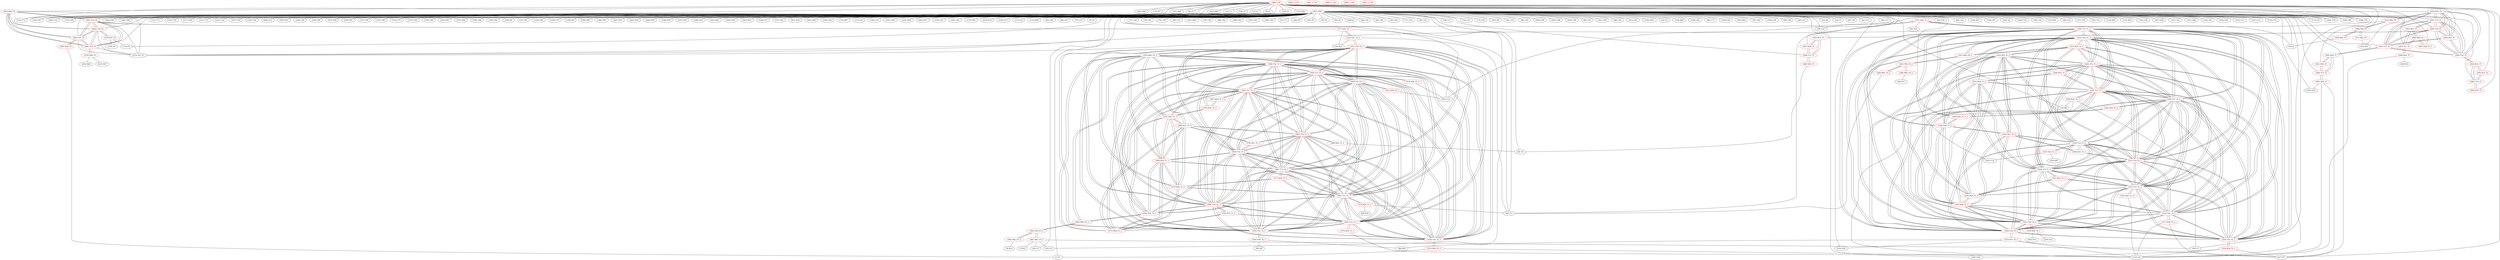 graph {
	276 [label="(276) R35_T2" color=red]
	291 [label="(291) T15_T1"]
	292 [label="(292) T16_T1"]
	290 [label="(290) T14_T1"]
	293 [label="(293) T17_T1"]
	306 [label="(306) R35_T1"]
	310 [label="(310) R80_P3"]
	275 [label="(275) T22_T1"]
	277 [label="(277) R36_T2" color=red]
	68 [label="(68) U7"]
	34 [label="(34) R14"]
	352 [label="(352) R37_T2_3"]
	282 [label="(282) T18_T2"]
	278 [label="(278) R37_T2" color=red]
	135 [label="(135) P4"]
	136 [label="(136) D3"]
	283 [label="(283) T19_T2"]
	279 [label="(279) R38_T2" color=red]
	225 [label="(225) D47"]
	262 [label="(262) R69"]
	284 [label="(284) T20_T2"]
	280 [label="(280) R39_T2" color=red]
	1 [label="(1) P1"]
	285 [label="(285) T21_T2"]
	281 [label="(281) R40_T2" color=red]
	283 [label="(283) T19_T2"]
	284 [label="(284) T20_T2"]
	285 [label="(285) T21_T2"]
	275 [label="(275) T22_T1"]
	282 [label="(282) T18_T2"]
	282 [label="(282) T18_T2" color=red]
	283 [label="(283) T19_T2"]
	284 [label="(284) T20_T2"]
	285 [label="(285) T21_T2"]
	275 [label="(275) T22_T1"]
	281 [label="(281) R40_T2"]
	277 [label="(277) R36_T2"]
	283 [label="(283) T19_T2" color=red]
	284 [label="(284) T20_T2"]
	285 [label="(285) T21_T2"]
	275 [label="(275) T22_T1"]
	282 [label="(282) T18_T2"]
	281 [label="(281) R40_T2"]
	278 [label="(278) R37_T2"]
	284 [label="(284) T20_T2" color=red]
	283 [label="(283) T19_T2"]
	285 [label="(285) T21_T2"]
	275 [label="(275) T22_T1"]
	282 [label="(282) T18_T2"]
	281 [label="(281) R40_T2"]
	279 [label="(279) R38_T2"]
	285 [label="(285) T21_T2" color=red]
	283 [label="(283) T19_T2"]
	284 [label="(284) T20_T2"]
	275 [label="(275) T22_T1"]
	282 [label="(282) T18_T2"]
	281 [label="(281) R40_T2"]
	280 [label="(280) R39_T2"]
	286 [label="(286) T10_T1" color=red]
	294 [label="(294) R23_T1"]
	295 [label="(295) R27_T1"]
	302 [label="(302) R31_T1"]
	287 [label="(287) T11_T1" color=red]
	299 [label="(299) R24_T1"]
	303 [label="(303) R32_T1"]
	296 [label="(296) R28_T1"]
	288 [label="(288) T12_T1" color=red]
	304 [label="(304) R33_T1"]
	297 [label="(297) R29_T1"]
	298 [label="(298) R25_T1"]
	289 [label="(289) T13_T1" color=red]
	301 [label="(301) R30_T1"]
	305 [label="(305) R34_T1"]
	300 [label="(300) R26_T1"]
	290 [label="(290) T14_T1" color=red]
	291 [label="(291) T15_T1"]
	292 [label="(292) T16_T1"]
	293 [label="(293) T17_T1"]
	276 [label="(276) R35_T2"]
	306 [label="(306) R35_T1"]
	302 [label="(302) R31_T1"]
	291 [label="(291) T15_T1" color=red]
	292 [label="(292) T16_T1"]
	290 [label="(290) T14_T1"]
	293 [label="(293) T17_T1"]
	276 [label="(276) R35_T2"]
	306 [label="(306) R35_T1"]
	303 [label="(303) R32_T1"]
	292 [label="(292) T16_T1" color=red]
	291 [label="(291) T15_T1"]
	290 [label="(290) T14_T1"]
	293 [label="(293) T17_T1"]
	276 [label="(276) R35_T2"]
	306 [label="(306) R35_T1"]
	304 [label="(304) R33_T1"]
	293 [label="(293) T17_T1" color=red]
	291 [label="(291) T15_T1"]
	292 [label="(292) T16_T1"]
	290 [label="(290) T14_T1"]
	276 [label="(276) R35_T2"]
	306 [label="(306) R35_T1"]
	305 [label="(305) R34_T1"]
	294 [label="(294) R23_T1" color=red]
	286 [label="(286) T10_T1"]
	295 [label="(295) R27_T1" color=red]
	286 [label="(286) T10_T1"]
	302 [label="(302) R31_T1"]
	296 [label="(296) R28_T1" color=red]
	303 [label="(303) R32_T1"]
	287 [label="(287) T11_T1"]
	307 [label="(307) R28_T1_T"]
	297 [label="(297) R29_T1" color=red]
	304 [label="(304) R33_T1"]
	288 [label="(288) T12_T1"]
	298 [label="(298) R25_T1" color=red]
	28 [label="(28) U5"]
	288 [label="(288) T12_T1"]
	299 [label="(299) R24_T1" color=red]
	36 [label="(36) R16"]
	112 [label="(112) U8"]
	287 [label="(287) T11_T1"]
	300 [label="(300) R26_T1" color=red]
	217 [label="(217) P7"]
	254 [label="(254) D32"]
	112 [label="(112) U8"]
	289 [label="(289) T13_T1"]
	301 [label="(301) R30_T1" color=red]
	305 [label="(305) R34_T1"]
	289 [label="(289) T13_T1"]
	302 [label="(302) R31_T1" color=red]
	295 [label="(295) R27_T1"]
	286 [label="(286) T10_T1"]
	290 [label="(290) T14_T1"]
	303 [label="(303) R32_T1" color=red]
	291 [label="(291) T15_T1"]
	287 [label="(287) T11_T1"]
	296 [label="(296) R28_T1"]
	304 [label="(304) R33_T1" color=red]
	292 [label="(292) T16_T1"]
	288 [label="(288) T12_T1"]
	297 [label="(297) R29_T1"]
	305 [label="(305) R34_T1" color=red]
	293 [label="(293) T17_T1"]
	301 [label="(301) R30_T1"]
	289 [label="(289) T13_T1"]
	306 [label="(306) R35_T1" color=red]
	291 [label="(291) T15_T1"]
	292 [label="(292) T16_T1"]
	290 [label="(290) T14_T1"]
	293 [label="(293) T17_T1"]
	276 [label="(276) R35_T2"]
	307 [label="(307) R28_T1_T" color=red]
	296 [label="(296) R28_T1"]
	308 [label="(308) T80_P3" color=red]
	309 [label="(309) R81_P3"]
	311 [label="(311) R82_P3"]
	310 [label="(310) R80_P3"]
	309 [label="(309) R81_P3" color=red]
	33 [label="(33) J1"]
	308 [label="(308) T80_P3"]
	310 [label="(310) R80_P3" color=red]
	275 [label="(275) T22_T1"]
	276 [label="(276) R35_T2"]
	308 [label="(308) T80_P3"]
	311 [label="(311) R82_P3" color=red]
	45 [label="(45) R35"]
	308 [label="(308) T80_P3"]
	312 [label="(312) T22_T1_2" color=red]
	326 [label="(326) T13_T1_2"]
	319 [label="(319) T18_T2_2"]
	320 [label="(320) T19_T2_2"]
	325 [label="(325) T12_T1_2"]
	328 [label="(328) T15_T1_2"]
	327 [label="(327) T14_T1_2"]
	321 [label="(321) T20_T2_2"]
	322 [label="(322) T21_T2_2"]
	324 [label="(324) T11_T1_2"]
	323 [label="(323) T10_T1_2"]
	329 [label="(329) T16_T1_2"]
	330 [label="(330) T17_T1_2"]
	318 [label="(318) R40_T2_2"]
	347 [label="(347) R80_P3_2"]
	313 [label="(313) R35_T2_2"]
	313 [label="(313) R35_T2_2" color=red]
	328 [label="(328) T15_T1_2"]
	329 [label="(329) T16_T1_2"]
	327 [label="(327) T14_T1_2"]
	330 [label="(330) T17_T1_2"]
	343 [label="(343) R35_T1_2"]
	347 [label="(347) R80_P3_2"]
	312 [label="(312) T22_T1_2"]
	314 [label="(314) R36_T2_2" color=red]
	112 [label="(112) U8"]
	217 [label="(217) P7"]
	240 [label="(240) D38"]
	319 [label="(319) T18_T2_2"]
	315 [label="(315) R37_T2_2" color=red]
	259 [label="(259) D58"]
	217 [label="(217) P7"]
	112 [label="(112) U8"]
	98 [label="(98) R54"]
	320 [label="(320) T19_T2_2"]
	316 [label="(316) R38_T2_2" color=red]
	218 [label="(218) D15"]
	265 [label="(265) R73"]
	321 [label="(321) T20_T2_2"]
	317 [label="(317) R39_T2_2" color=red]
	217 [label="(217) P7"]
	112 [label="(112) U8"]
	322 [label="(322) T21_T2_2"]
	318 [label="(318) R40_T2_2" color=red]
	320 [label="(320) T19_T2_2"]
	321 [label="(321) T20_T2_2"]
	322 [label="(322) T21_T2_2"]
	312 [label="(312) T22_T1_2"]
	319 [label="(319) T18_T2_2"]
	334 [label="(334) R29_T1_2"]
	333 [label="(333) R28_T1_2"]
	338 [label="(338) R30_T1_2"]
	332 [label="(332) R27_T1_2"]
	343 [label="(343) R35_T1_2"]
	319 [label="(319) T18_T2_2" color=red]
	326 [label="(326) T13_T1_2"]
	320 [label="(320) T19_T2_2"]
	325 [label="(325) T12_T1_2"]
	328 [label="(328) T15_T1_2"]
	327 [label="(327) T14_T1_2"]
	321 [label="(321) T20_T2_2"]
	322 [label="(322) T21_T2_2"]
	324 [label="(324) T11_T1_2"]
	323 [label="(323) T10_T1_2"]
	312 [label="(312) T22_T1_2"]
	329 [label="(329) T16_T1_2"]
	330 [label="(330) T17_T1_2"]
	318 [label="(318) R40_T2_2"]
	314 [label="(314) R36_T2_2"]
	320 [label="(320) T19_T2_2" color=red]
	326 [label="(326) T13_T1_2"]
	319 [label="(319) T18_T2_2"]
	325 [label="(325) T12_T1_2"]
	328 [label="(328) T15_T1_2"]
	327 [label="(327) T14_T1_2"]
	321 [label="(321) T20_T2_2"]
	322 [label="(322) T21_T2_2"]
	324 [label="(324) T11_T1_2"]
	323 [label="(323) T10_T1_2"]
	312 [label="(312) T22_T1_2"]
	329 [label="(329) T16_T1_2"]
	330 [label="(330) T17_T1_2"]
	318 [label="(318) R40_T2_2"]
	315 [label="(315) R37_T2_2"]
	321 [label="(321) T20_T2_2" color=red]
	326 [label="(326) T13_T1_2"]
	319 [label="(319) T18_T2_2"]
	320 [label="(320) T19_T2_2"]
	325 [label="(325) T12_T1_2"]
	328 [label="(328) T15_T1_2"]
	327 [label="(327) T14_T1_2"]
	322 [label="(322) T21_T2_2"]
	324 [label="(324) T11_T1_2"]
	323 [label="(323) T10_T1_2"]
	312 [label="(312) T22_T1_2"]
	329 [label="(329) T16_T1_2"]
	330 [label="(330) T17_T1_2"]
	318 [label="(318) R40_T2_2"]
	316 [label="(316) R38_T2_2"]
	322 [label="(322) T21_T2_2" color=red]
	326 [label="(326) T13_T1_2"]
	319 [label="(319) T18_T2_2"]
	320 [label="(320) T19_T2_2"]
	325 [label="(325) T12_T1_2"]
	328 [label="(328) T15_T1_2"]
	327 [label="(327) T14_T1_2"]
	321 [label="(321) T20_T2_2"]
	324 [label="(324) T11_T1_2"]
	323 [label="(323) T10_T1_2"]
	312 [label="(312) T22_T1_2"]
	329 [label="(329) T16_T1_2"]
	330 [label="(330) T17_T1_2"]
	318 [label="(318) R40_T2_2"]
	317 [label="(317) R39_T2_2"]
	323 [label="(323) T10_T1_2" color=red]
	326 [label="(326) T13_T1_2"]
	319 [label="(319) T18_T2_2"]
	320 [label="(320) T19_T2_2"]
	325 [label="(325) T12_T1_2"]
	328 [label="(328) T15_T1_2"]
	327 [label="(327) T14_T1_2"]
	321 [label="(321) T20_T2_2"]
	322 [label="(322) T21_T2_2"]
	324 [label="(324) T11_T1_2"]
	312 [label="(312) T22_T1_2"]
	329 [label="(329) T16_T1_2"]
	330 [label="(330) T17_T1_2"]
	331 [label="(331) R23_T1_2"]
	332 [label="(332) R27_T1_2"]
	339 [label="(339) R31_T1_2"]
	324 [label="(324) T11_T1_2" color=red]
	326 [label="(326) T13_T1_2"]
	319 [label="(319) T18_T2_2"]
	320 [label="(320) T19_T2_2"]
	325 [label="(325) T12_T1_2"]
	328 [label="(328) T15_T1_2"]
	327 [label="(327) T14_T1_2"]
	321 [label="(321) T20_T2_2"]
	322 [label="(322) T21_T2_2"]
	323 [label="(323) T10_T1_2"]
	312 [label="(312) T22_T1_2"]
	329 [label="(329) T16_T1_2"]
	330 [label="(330) T17_T1_2"]
	336 [label="(336) R24_T1_2"]
	340 [label="(340) R32_T1_2"]
	333 [label="(333) R28_T1_2"]
	325 [label="(325) T12_T1_2" color=red]
	326 [label="(326) T13_T1_2"]
	319 [label="(319) T18_T2_2"]
	320 [label="(320) T19_T2_2"]
	328 [label="(328) T15_T1_2"]
	327 [label="(327) T14_T1_2"]
	321 [label="(321) T20_T2_2"]
	322 [label="(322) T21_T2_2"]
	324 [label="(324) T11_T1_2"]
	323 [label="(323) T10_T1_2"]
	312 [label="(312) T22_T1_2"]
	329 [label="(329) T16_T1_2"]
	330 [label="(330) T17_T1_2"]
	341 [label="(341) R33_T1_2"]
	334 [label="(334) R29_T1_2"]
	335 [label="(335) R25_T1_2"]
	326 [label="(326) T13_T1_2" color=red]
	319 [label="(319) T18_T2_2"]
	320 [label="(320) T19_T2_2"]
	325 [label="(325) T12_T1_2"]
	328 [label="(328) T15_T1_2"]
	327 [label="(327) T14_T1_2"]
	321 [label="(321) T20_T2_2"]
	322 [label="(322) T21_T2_2"]
	324 [label="(324) T11_T1_2"]
	323 [label="(323) T10_T1_2"]
	312 [label="(312) T22_T1_2"]
	329 [label="(329) T16_T1_2"]
	330 [label="(330) T17_T1_2"]
	338 [label="(338) R30_T1_2"]
	344 [label="(344) R34_T1_T_2"]
	337 [label="(337) R26_T1_2"]
	327 [label="(327) T14_T1_2" color=red]
	326 [label="(326) T13_T1_2"]
	319 [label="(319) T18_T2_2"]
	320 [label="(320) T19_T2_2"]
	325 [label="(325) T12_T1_2"]
	328 [label="(328) T15_T1_2"]
	321 [label="(321) T20_T2_2"]
	322 [label="(322) T21_T2_2"]
	324 [label="(324) T11_T1_2"]
	323 [label="(323) T10_T1_2"]
	312 [label="(312) T22_T1_2"]
	329 [label="(329) T16_T1_2"]
	330 [label="(330) T17_T1_2"]
	313 [label="(313) R35_T2_2"]
	343 [label="(343) R35_T1_2"]
	339 [label="(339) R31_T1_2"]
	328 [label="(328) T15_T1_2" color=red]
	326 [label="(326) T13_T1_2"]
	319 [label="(319) T18_T2_2"]
	320 [label="(320) T19_T2_2"]
	325 [label="(325) T12_T1_2"]
	327 [label="(327) T14_T1_2"]
	321 [label="(321) T20_T2_2"]
	322 [label="(322) T21_T2_2"]
	324 [label="(324) T11_T1_2"]
	323 [label="(323) T10_T1_2"]
	312 [label="(312) T22_T1_2"]
	329 [label="(329) T16_T1_2"]
	330 [label="(330) T17_T1_2"]
	313 [label="(313) R35_T2_2"]
	343 [label="(343) R35_T1_2"]
	340 [label="(340) R32_T1_2"]
	329 [label="(329) T16_T1_2" color=red]
	326 [label="(326) T13_T1_2"]
	319 [label="(319) T18_T2_2"]
	320 [label="(320) T19_T2_2"]
	325 [label="(325) T12_T1_2"]
	328 [label="(328) T15_T1_2"]
	327 [label="(327) T14_T1_2"]
	321 [label="(321) T20_T2_2"]
	322 [label="(322) T21_T2_2"]
	324 [label="(324) T11_T1_2"]
	323 [label="(323) T10_T1_2"]
	312 [label="(312) T22_T1_2"]
	330 [label="(330) T17_T1_2"]
	313 [label="(313) R35_T2_2"]
	343 [label="(343) R35_T1_2"]
	341 [label="(341) R33_T1_2"]
	330 [label="(330) T17_T1_2" color=red]
	326 [label="(326) T13_T1_2"]
	319 [label="(319) T18_T2_2"]
	320 [label="(320) T19_T2_2"]
	325 [label="(325) T12_T1_2"]
	328 [label="(328) T15_T1_2"]
	327 [label="(327) T14_T1_2"]
	321 [label="(321) T20_T2_2"]
	322 [label="(322) T21_T2_2"]
	324 [label="(324) T11_T1_2"]
	323 [label="(323) T10_T1_2"]
	312 [label="(312) T22_T1_2"]
	329 [label="(329) T16_T1_2"]
	313 [label="(313) R35_T2_2"]
	343 [label="(343) R35_T1_2"]
	342 [label="(342) R34_T1_2"]
	331 [label="(331) R23_T1_2" color=red]
	195 [label="(195) U14"]
	216 [label="(216) R67"]
	323 [label="(323) T10_T1_2"]
	332 [label="(332) R27_T1_2" color=red]
	318 [label="(318) R40_T2_2"]
	334 [label="(334) R29_T1_2"]
	333 [label="(333) R28_T1_2"]
	338 [label="(338) R30_T1_2"]
	343 [label="(343) R35_T1_2"]
	323 [label="(323) T10_T1_2"]
	339 [label="(339) R31_T1_2"]
	333 [label="(333) R28_T1_2" color=red]
	318 [label="(318) R40_T2_2"]
	334 [label="(334) R29_T1_2"]
	338 [label="(338) R30_T1_2"]
	332 [label="(332) R27_T1_2"]
	343 [label="(343) R35_T1_2"]
	340 [label="(340) R32_T1_2"]
	324 [label="(324) T11_T1_2"]
	334 [label="(334) R29_T1_2" color=red]
	318 [label="(318) R40_T2_2"]
	333 [label="(333) R28_T1_2"]
	338 [label="(338) R30_T1_2"]
	332 [label="(332) R27_T1_2"]
	343 [label="(343) R35_T1_2"]
	341 [label="(341) R33_T1_2"]
	325 [label="(325) T12_T1_2"]
	335 [label="(335) R25_T1_2" color=red]
	112 [label="(112) U8"]
	325 [label="(325) T12_T1_2"]
	336 [label="(336) R24_T1_2" color=red]
	20 [label="(20) U3"]
	112 [label="(112) U8"]
	18 [label="(18) R8"]
	324 [label="(324) T11_T1_2"]
	337 [label="(337) R26_T1_2" color=red]
	68 [label="(68) U7"]
	59 [label="(59) C22"]
	33 [label="(33) J1"]
	62 [label="(62) R32"]
	326 [label="(326) T13_T1_2"]
	338 [label="(338) R30_T1_2" color=red]
	318 [label="(318) R40_T2_2"]
	334 [label="(334) R29_T1_2"]
	333 [label="(333) R28_T1_2"]
	332 [label="(332) R27_T1_2"]
	343 [label="(343) R35_T1_2"]
	344 [label="(344) R34_T1_T_2"]
	326 [label="(326) T13_T1_2"]
	339 [label="(339) R31_T1_2" color=red]
	332 [label="(332) R27_T1_2"]
	323 [label="(323) T10_T1_2"]
	327 [label="(327) T14_T1_2"]
	340 [label="(340) R32_T1_2" color=red]
	328 [label="(328) T15_T1_2"]
	324 [label="(324) T11_T1_2"]
	333 [label="(333) R28_T1_2"]
	341 [label="(341) R33_T1_2" color=red]
	329 [label="(329) T16_T1_2"]
	325 [label="(325) T12_T1_2"]
	334 [label="(334) R29_T1_2"]
	342 [label="(342) R34_T1_2" color=red]
	330 [label="(330) T17_T1_2"]
	344 [label="(344) R34_T1_T_2"]
	343 [label="(343) R35_T1_2" color=red]
	328 [label="(328) T15_T1_2"]
	329 [label="(329) T16_T1_2"]
	327 [label="(327) T14_T1_2"]
	330 [label="(330) T17_T1_2"]
	313 [label="(313) R35_T2_2"]
	318 [label="(318) R40_T2_2"]
	334 [label="(334) R29_T1_2"]
	333 [label="(333) R28_T1_2"]
	338 [label="(338) R30_T1_2"]
	332 [label="(332) R27_T1_2"]
	344 [label="(344) R34_T1_T_2" color=red]
	338 [label="(338) R30_T1_2"]
	326 [label="(326) T13_T1_2"]
	342 [label="(342) R34_T1_2"]
	345 [label="(345) T80_P3_2" color=red]
	346 [label="(346) R81_P3_2"]
	348 [label="(348) R82_P3_2"]
	347 [label="(347) R80_P3_2"]
	346 [label="(346) R81_P3_2" color=red]
	68 [label="(68) U7"]
	345 [label="(345) T80_P3_2"]
	347 [label="(347) R80_P3_2" color=red]
	312 [label="(312) T22_T1_2"]
	313 [label="(313) R35_T2_2"]
	345 [label="(345) T80_P3_2"]
	348 [label="(348) R82_P3_2" color=red]
	46 [label="(46) R17"]
	345 [label="(345) T80_P3_2"]
	349 [label="(349) T22_T1_3" color=red]
	363 [label="(363) T13_T1_3"]
	356 [label="(356) T18_T2_3"]
	357 [label="(357) T19_T2_3"]
	362 [label="(362) T12_T1_3"]
	365 [label="(365) T15_T1_3"]
	364 [label="(364) T14_T1_3"]
	358 [label="(358) T20_T2_3"]
	359 [label="(359) T21_T2_3"]
	361 [label="(361) T11_T1_3"]
	360 [label="(360) T10_T1_3"]
	366 [label="(366) T16_T1_3"]
	367 [label="(367) T17_T1_3"]
	355 [label="(355) R40_T2_3"]
	384 [label="(384) R80_P3_3"]
	350 [label="(350) R35_T2_3"]
	350 [label="(350) R35_T2_3" color=red]
	365 [label="(365) T15_T1_3"]
	366 [label="(366) T16_T1_3"]
	364 [label="(364) T14_T1_3"]
	367 [label="(367) T17_T1_3"]
	380 [label="(380) R35_T1_3"]
	384 [label="(384) R80_P3_3"]
	349 [label="(349) T22_T1_3"]
	351 [label="(351) R36_T2_3" color=red]
	190 [label="(190) U13"]
	356 [label="(356) T18_T2_3"]
	352 [label="(352) R37_T2_3" color=red]
	68 [label="(68) U7"]
	34 [label="(34) R14"]
	277 [label="(277) R36_T2"]
	357 [label="(357) T19_T2_3"]
	353 [label="(353) R38_T2_3" color=red]
	1 [label="(1) P1"]
	112 [label="(112) U8"]
	358 [label="(358) T20_T2_3"]
	354 [label="(354) R39_T2_3" color=red]
	98 [label="(98) R54"]
	99 [label="(99) D8"]
	359 [label="(359) T21_T2_3"]
	355 [label="(355) R40_T2_3" color=red]
	357 [label="(357) T19_T2_3"]
	358 [label="(358) T20_T2_3"]
	359 [label="(359) T21_T2_3"]
	349 [label="(349) T22_T1_3"]
	356 [label="(356) T18_T2_3"]
	371 [label="(371) R29_T1_3"]
	370 [label="(370) R28_T1_3"]
	375 [label="(375) R30_T1_3"]
	369 [label="(369) R27_T1_3"]
	380 [label="(380) R35_T1_3"]
	356 [label="(356) T18_T2_3" color=red]
	363 [label="(363) T13_T1_3"]
	357 [label="(357) T19_T2_3"]
	362 [label="(362) T12_T1_3"]
	365 [label="(365) T15_T1_3"]
	364 [label="(364) T14_T1_3"]
	358 [label="(358) T20_T2_3"]
	359 [label="(359) T21_T2_3"]
	361 [label="(361) T11_T1_3"]
	360 [label="(360) T10_T1_3"]
	349 [label="(349) T22_T1_3"]
	366 [label="(366) T16_T1_3"]
	367 [label="(367) T17_T1_3"]
	355 [label="(355) R40_T2_3"]
	351 [label="(351) R36_T2_3"]
	357 [label="(357) T19_T2_3" color=red]
	363 [label="(363) T13_T1_3"]
	356 [label="(356) T18_T2_3"]
	362 [label="(362) T12_T1_3"]
	365 [label="(365) T15_T1_3"]
	364 [label="(364) T14_T1_3"]
	358 [label="(358) T20_T2_3"]
	359 [label="(359) T21_T2_3"]
	361 [label="(361) T11_T1_3"]
	360 [label="(360) T10_T1_3"]
	349 [label="(349) T22_T1_3"]
	366 [label="(366) T16_T1_3"]
	367 [label="(367) T17_T1_3"]
	355 [label="(355) R40_T2_3"]
	352 [label="(352) R37_T2_3"]
	358 [label="(358) T20_T2_3" color=red]
	363 [label="(363) T13_T1_3"]
	356 [label="(356) T18_T2_3"]
	357 [label="(357) T19_T2_3"]
	362 [label="(362) T12_T1_3"]
	365 [label="(365) T15_T1_3"]
	364 [label="(364) T14_T1_3"]
	359 [label="(359) T21_T2_3"]
	361 [label="(361) T11_T1_3"]
	360 [label="(360) T10_T1_3"]
	349 [label="(349) T22_T1_3"]
	366 [label="(366) T16_T1_3"]
	367 [label="(367) T17_T1_3"]
	355 [label="(355) R40_T2_3"]
	353 [label="(353) R38_T2_3"]
	359 [label="(359) T21_T2_3" color=red]
	363 [label="(363) T13_T1_3"]
	356 [label="(356) T18_T2_3"]
	357 [label="(357) T19_T2_3"]
	362 [label="(362) T12_T1_3"]
	365 [label="(365) T15_T1_3"]
	364 [label="(364) T14_T1_3"]
	358 [label="(358) T20_T2_3"]
	361 [label="(361) T11_T1_3"]
	360 [label="(360) T10_T1_3"]
	349 [label="(349) T22_T1_3"]
	366 [label="(366) T16_T1_3"]
	367 [label="(367) T17_T1_3"]
	355 [label="(355) R40_T2_3"]
	354 [label="(354) R39_T2_3"]
	360 [label="(360) T10_T1_3" color=red]
	363 [label="(363) T13_T1_3"]
	356 [label="(356) T18_T2_3"]
	357 [label="(357) T19_T2_3"]
	362 [label="(362) T12_T1_3"]
	365 [label="(365) T15_T1_3"]
	364 [label="(364) T14_T1_3"]
	358 [label="(358) T20_T2_3"]
	359 [label="(359) T21_T2_3"]
	361 [label="(361) T11_T1_3"]
	349 [label="(349) T22_T1_3"]
	366 [label="(366) T16_T1_3"]
	367 [label="(367) T17_T1_3"]
	368 [label="(368) R23_T1_3"]
	369 [label="(369) R27_T1_3"]
	376 [label="(376) R31_T1_3"]
	361 [label="(361) T11_T1_3" color=red]
	363 [label="(363) T13_T1_3"]
	356 [label="(356) T18_T2_3"]
	357 [label="(357) T19_T2_3"]
	362 [label="(362) T12_T1_3"]
	365 [label="(365) T15_T1_3"]
	364 [label="(364) T14_T1_3"]
	358 [label="(358) T20_T2_3"]
	359 [label="(359) T21_T2_3"]
	360 [label="(360) T10_T1_3"]
	349 [label="(349) T22_T1_3"]
	366 [label="(366) T16_T1_3"]
	367 [label="(367) T17_T1_3"]
	373 [label="(373) R24_T1_3"]
	377 [label="(377) R32_T1_3"]
	370 [label="(370) R28_T1_3"]
	362 [label="(362) T12_T1_3" color=red]
	363 [label="(363) T13_T1_3"]
	356 [label="(356) T18_T2_3"]
	357 [label="(357) T19_T2_3"]
	365 [label="(365) T15_T1_3"]
	364 [label="(364) T14_T1_3"]
	358 [label="(358) T20_T2_3"]
	359 [label="(359) T21_T2_3"]
	361 [label="(361) T11_T1_3"]
	360 [label="(360) T10_T1_3"]
	349 [label="(349) T22_T1_3"]
	366 [label="(366) T16_T1_3"]
	367 [label="(367) T17_T1_3"]
	378 [label="(378) R33_T1_3"]
	371 [label="(371) R29_T1_3"]
	372 [label="(372) R25_T1_3"]
	363 [label="(363) T13_T1_3" color=red]
	356 [label="(356) T18_T2_3"]
	357 [label="(357) T19_T2_3"]
	362 [label="(362) T12_T1_3"]
	365 [label="(365) T15_T1_3"]
	364 [label="(364) T14_T1_3"]
	358 [label="(358) T20_T2_3"]
	359 [label="(359) T21_T2_3"]
	361 [label="(361) T11_T1_3"]
	360 [label="(360) T10_T1_3"]
	349 [label="(349) T22_T1_3"]
	366 [label="(366) T16_T1_3"]
	367 [label="(367) T17_T1_3"]
	375 [label="(375) R30_T1_3"]
	379 [label="(379) R34_T1_3"]
	374 [label="(374) R26_T1_3"]
	364 [label="(364) T14_T1_3" color=red]
	363 [label="(363) T13_T1_3"]
	356 [label="(356) T18_T2_3"]
	357 [label="(357) T19_T2_3"]
	362 [label="(362) T12_T1_3"]
	365 [label="(365) T15_T1_3"]
	358 [label="(358) T20_T2_3"]
	359 [label="(359) T21_T2_3"]
	361 [label="(361) T11_T1_3"]
	360 [label="(360) T10_T1_3"]
	349 [label="(349) T22_T1_3"]
	366 [label="(366) T16_T1_3"]
	367 [label="(367) T17_T1_3"]
	350 [label="(350) R35_T2_3"]
	380 [label="(380) R35_T1_3"]
	376 [label="(376) R31_T1_3"]
	365 [label="(365) T15_T1_3" color=red]
	363 [label="(363) T13_T1_3"]
	356 [label="(356) T18_T2_3"]
	357 [label="(357) T19_T2_3"]
	362 [label="(362) T12_T1_3"]
	364 [label="(364) T14_T1_3"]
	358 [label="(358) T20_T2_3"]
	359 [label="(359) T21_T2_3"]
	361 [label="(361) T11_T1_3"]
	360 [label="(360) T10_T1_3"]
	349 [label="(349) T22_T1_3"]
	366 [label="(366) T16_T1_3"]
	367 [label="(367) T17_T1_3"]
	350 [label="(350) R35_T2_3"]
	380 [label="(380) R35_T1_3"]
	377 [label="(377) R32_T1_3"]
	366 [label="(366) T16_T1_3" color=red]
	363 [label="(363) T13_T1_3"]
	356 [label="(356) T18_T2_3"]
	357 [label="(357) T19_T2_3"]
	362 [label="(362) T12_T1_3"]
	365 [label="(365) T15_T1_3"]
	364 [label="(364) T14_T1_3"]
	358 [label="(358) T20_T2_3"]
	359 [label="(359) T21_T2_3"]
	361 [label="(361) T11_T1_3"]
	360 [label="(360) T10_T1_3"]
	349 [label="(349) T22_T1_3"]
	367 [label="(367) T17_T1_3"]
	350 [label="(350) R35_T2_3"]
	380 [label="(380) R35_T1_3"]
	378 [label="(378) R33_T1_3"]
	367 [label="(367) T17_T1_3" color=red]
	363 [label="(363) T13_T1_3"]
	356 [label="(356) T18_T2_3"]
	357 [label="(357) T19_T2_3"]
	362 [label="(362) T12_T1_3"]
	365 [label="(365) T15_T1_3"]
	364 [label="(364) T14_T1_3"]
	358 [label="(358) T20_T2_3"]
	359 [label="(359) T21_T2_3"]
	361 [label="(361) T11_T1_3"]
	360 [label="(360) T10_T1_3"]
	349 [label="(349) T22_T1_3"]
	366 [label="(366) T16_T1_3"]
	350 [label="(350) R35_T2_3"]
	380 [label="(380) R35_T1_3"]
	381 [label="(381) R34_T1_T_3"]
	368 [label="(368) R23_T1_3" color=red]
	28 [label="(28) U5"]
	360 [label="(360) T10_T1_3"]
	369 [label="(369) R27_T1_3" color=red]
	355 [label="(355) R40_T2_3"]
	371 [label="(371) R29_T1_3"]
	370 [label="(370) R28_T1_3"]
	375 [label="(375) R30_T1_3"]
	380 [label="(380) R35_T1_3"]
	360 [label="(360) T10_T1_3"]
	376 [label="(376) R31_T1_3"]
	370 [label="(370) R28_T1_3" color=red]
	355 [label="(355) R40_T2_3"]
	371 [label="(371) R29_T1_3"]
	375 [label="(375) R30_T1_3"]
	369 [label="(369) R27_T1_3"]
	380 [label="(380) R35_T1_3"]
	377 [label="(377) R32_T1_3"]
	361 [label="(361) T11_T1_3"]
	371 [label="(371) R29_T1_3" color=red]
	355 [label="(355) R40_T2_3"]
	370 [label="(370) R28_T1_3"]
	375 [label="(375) R30_T1_3"]
	369 [label="(369) R27_T1_3"]
	380 [label="(380) R35_T1_3"]
	378 [label="(378) R33_T1_3"]
	362 [label="(362) T12_T1_3"]
	372 [label="(372) R25_T1_3" color=red]
	112 [label="(112) U8"]
	362 [label="(362) T12_T1_3"]
	373 [label="(373) R24_T1_3" color=red]
	48 [label="(48) R19"]
	68 [label="(68) U7"]
	361 [label="(361) T11_T1_3"]
	374 [label="(374) R26_T1_3" color=red]
	190 [label="(190) U13"]
	363 [label="(363) T13_T1_3"]
	375 [label="(375) R30_T1_3" color=red]
	355 [label="(355) R40_T2_3"]
	371 [label="(371) R29_T1_3"]
	370 [label="(370) R28_T1_3"]
	369 [label="(369) R27_T1_3"]
	380 [label="(380) R35_T1_3"]
	379 [label="(379) R34_T1_3"]
	363 [label="(363) T13_T1_3"]
	376 [label="(376) R31_T1_3" color=red]
	369 [label="(369) R27_T1_3"]
	360 [label="(360) T10_T1_3"]
	364 [label="(364) T14_T1_3"]
	377 [label="(377) R32_T1_3" color=red]
	365 [label="(365) T15_T1_3"]
	361 [label="(361) T11_T1_3"]
	370 [label="(370) R28_T1_3"]
	378 [label="(378) R33_T1_3" color=red]
	366 [label="(366) T16_T1_3"]
	362 [label="(362) T12_T1_3"]
	371 [label="(371) R29_T1_3"]
	379 [label="(379) R34_T1_3" color=red]
	375 [label="(375) R30_T1_3"]
	363 [label="(363) T13_T1_3"]
	381 [label="(381) R34_T1_T_3"]
	380 [label="(380) R35_T1_3" color=red]
	365 [label="(365) T15_T1_3"]
	366 [label="(366) T16_T1_3"]
	364 [label="(364) T14_T1_3"]
	367 [label="(367) T17_T1_3"]
	350 [label="(350) R35_T2_3"]
	355 [label="(355) R40_T2_3"]
	371 [label="(371) R29_T1_3"]
	370 [label="(370) R28_T1_3"]
	375 [label="(375) R30_T1_3"]
	369 [label="(369) R27_T1_3"]
	381 [label="(381) R34_T1_T_3" color=red]
	367 [label="(367) T17_T1_3"]
	379 [label="(379) R34_T1_3"]
	382 [label="(382) T80_P3_3" color=red]
	383 [label="(383) R81_P3_3"]
	385 [label="(385) R82_P3_3"]
	384 [label="(384) R80_P3_3"]
	383 [label="(383) R81_P3_3" color=red]
	24 [label="(24) P3"]
	22 [label="(22) U4"]
	20 [label="(20) U3"]
	7 [label="(7) R12"]
	382 [label="(382) T80_P3_3"]
	384 [label="(384) R80_P3_3" color=red]
	349 [label="(349) T22_T1_3"]
	350 [label="(350) R35_T2_3"]
	382 [label="(382) T80_P3_3"]
	385 [label="(385) R82_P3_3" color=red]
	4 [label="(4) R10"]
	382 [label="(382) T80_P3_3"]
	386 [label="(386) +1.5V" color=red]
	387 [label="(387) +1.2V" color=red]
	388 [label="(388) +5V" color=red]
	162 [label="(162) R45"]
	175 [label="(175) D7"]
	113 [label="(113) U9"]
	161 [label="(161) R48"]
	8 [label="(8) C5"]
	20 [label="(20) U3"]
	165 [label="(165) C74"]
	189 [label="(189) C86"]
	203 [label="(203) R60"]
	21 [label="(21) U1"]
	16 [label="(16) C2"]
	217 [label="(217) P7"]
	17 [label="(17) C1"]
	9 [label="(9) C4"]
	164 [label="(164) C76"]
	124 [label="(124) C73"]
	192 [label="(192) C87"]
	193 [label="(193) F1"]
	190 [label="(190) U13"]
	163 [label="(163) U12"]
	122 [label="(122) R42"]
	123 [label="(123) C69"]
	194 [label="(194) C82"]
	185 [label="(185) C84"]
	294 [label="(294) R23_T1"]
	281 [label="(281) R40_T2"]
	297 [label="(297) R29_T1"]
	307 [label="(307) R28_T1_T"]
	301 [label="(301) R30_T1"]
	295 [label="(295) R27_T1"]
	306 [label="(306) R35_T1"]
	389 [label="(389) +3.3V" color=red]
	390 [label="(390) +1.0V" color=red]
	391 [label="(391) +1.8V" color=red]
	392 [label="(392) GND" color=red]
	82 [label="(82) C65"]
	80 [label="(80) C47"]
	73 [label="(73) C10"]
	2 [label="(2) C6"]
	77 [label="(77) C26"]
	78 [label="(78) C36"]
	79 [label="(79) C39"]
	85 [label="(85) C55"]
	207 [label="(207) R61"]
	68 [label="(68) U7"]
	76 [label="(76) C28"]
	84 [label="(84) C62"]
	188 [label="(188) C85"]
	187 [label="(187) C81"]
	186 [label="(186) C83"]
	185 [label="(185) C84"]
	194 [label="(194) C82"]
	190 [label="(190) U13"]
	31 [label="(31) C7"]
	29 [label="(29) C8"]
	191 [label="(191) P5"]
	25 [label="(25) P2"]
	24 [label="(24) P3"]
	22 [label="(22) U4"]
	30 [label="(30) C9"]
	209 [label="(209) J2"]
	195 [label="(195) U14"]
	64 [label="(64) C21"]
	65 [label="(65) C24"]
	83 [label="(83) C63"]
	71 [label="(71) C14"]
	81 [label="(81) C51"]
	189 [label="(189) C86"]
	74 [label="(74) C27"]
	75 [label="(75) C29"]
	202 [label="(202) P6"]
	112 [label="(112) U8"]
	91 [label="(91) C45"]
	90 [label="(90) C35"]
	206 [label="(206) C89"]
	205 [label="(205) C88"]
	204 [label="(204) C90"]
	88 [label="(88) C41"]
	211 [label="(211) C95"]
	86 [label="(86) C53"]
	212 [label="(212) C91"]
	102 [label="(102) SW1"]
	23 [label="(23) U2"]
	100 [label="(100) R49"]
	198 [label="(198) C92"]
	96 [label="(96) C77"]
	199 [label="(199) C93"]
	95 [label="(95) SW2"]
	87 [label="(87) C50"]
	196 [label="(196) C94"]
	28 [label="(28) U5"]
	89 [label="(89) C38"]
	40 [label="(40) C15"]
	39 [label="(39) C17"]
	45 [label="(45) R35"]
	33 [label="(33) J1"]
	19 [label="(19) R2"]
	18 [label="(18) R8"]
	10 [label="(10) C3"]
	67 [label="(67) U6"]
	41 [label="(41) C11"]
	43 [label="(43) C13"]
	55 [label="(55) C18"]
	60 [label="(60) C23"]
	106 [label="(106) R37"]
	104 [label="(104) C67"]
	105 [label="(105) D2"]
	109 [label="(109) U10"]
	38 [label="(38) C16"]
	37 [label="(37) R29"]
	59 [label="(59) C22"]
	58 [label="(58) C20"]
	57 [label="(57) C19"]
	56 [label="(56) C12"]
	119 [label="(119) R50"]
	115 [label="(115) R43"]
	143 [label="(143) C30"]
	113 [label="(113) U9"]
	257 [label="(257) D48"]
	147 [label="(147) C52"]
	231 [label="(231) D46"]
	144 [label="(144) C25"]
	256 [label="(256) D43"]
	123 [label="(123) C69"]
	135 [label="(135) P4"]
	133 [label="(133) U11"]
	141 [label="(141) C31"]
	132 [label="(132) C72"]
	131 [label="(131) C71"]
	130 [label="(130) C79"]
	117 [label="(117) C68"]
	121 [label="(121) C75"]
	142 [label="(142) C32"]
	164 [label="(164) C76"]
	165 [label="(165) C74"]
	167 [label="(167) C78"]
	145 [label="(145) C34"]
	260 [label="(260) D12"]
	258 [label="(258) D53"]
	259 [label="(259) D58"]
	146 [label="(146) C40"]
	124 [label="(124) C73"]
	169 [label="(169) C80"]
	253 [label="(253) D29"]
	234 [label="(234) D61"]
	151 [label="(151) C61"]
	155 [label="(155) C48"]
	152 [label="(152) C57"]
	153 [label="(153) C54"]
	154 [label="(154) C49"]
	232 [label="(232) D51"]
	233 [label="(233) D56"]
	149 [label="(149) C66"]
	150 [label="(150) C64"]
	217 [label="(217) P7"]
	129 [label="(129) D6"]
	127 [label="(127) D5"]
	126 [label="(126) C46"]
	139 [label="(139) C70"]
	140 [label="(140) D4"]
	250 [label="(250) D60"]
	249 [label="(249) D55"]
	1 [label="(1) P1"]
	243 [label="(243) D10"]
	242 [label="(242) D54"]
	248 [label="(248) D50"]
	238 [label="(238) D30"]
	237 [label="(237) D25"]
	246 [label="(246) D34"]
	247 [label="(247) D45"]
	244 [label="(244) D18"]
	192 [label="(192) C87"]
	245 [label="(245) D22"]
	156 [label="(156) C37"]
	157 [label="(157) C42"]
	261 [label="(261) D19"]
	241 [label="(241) D49"]
	240 [label="(240) D38"]
	239 [label="(239) D33"]
	174 [label="(174) R47"]
	173 [label="(173) Q1"]
	158 [label="(158) C33"]
	251 [label="(251) D16"]
	252 [label="(252) D24"]
	255 [label="(255) D37"]
	254 [label="(254) D32"]
	159 [label="(159) C43"]
	160 [label="(160) C44"]
	176 [label="(176) FB2"]
	163 [label="(163) U12"]
	235 [label="(235) D14"]
	236 [label="(236) D17"]
	171 [label="(171) Q2"]
	172 [label="(172) R58"]
	289 [label="(289) T13_T1"]
	282 [label="(282) T18_T2"]
	283 [label="(283) T19_T2"]
	288 [label="(288) T12_T1"]
	291 [label="(291) T15_T1"]
	290 [label="(290) T14_T1"]
	284 [label="(284) T20_T2"]
	285 [label="(285) T21_T2"]
	287 [label="(287) T11_T1"]
	286 [label="(286) T10_T1"]
	275 [label="(275) T22_T1"]
	292 [label="(292) T16_T1"]
	293 [label="(293) T17_T1"]
	276 -- 291
	276 -- 292
	276 -- 290
	276 -- 293
	276 -- 306
	276 -- 310
	276 -- 275
	277 -- 68
	277 -- 34
	277 -- 352
	277 -- 282
	278 -- 135
	278 -- 136
	278 -- 283
	279 -- 225
	279 -- 262
	279 -- 284
	280 -- 1
	280 -- 285
	281 -- 283
	281 -- 284
	281 -- 285
	281 -- 275
	281 -- 282
	282 -- 283
	282 -- 284
	282 -- 285
	282 -- 275
	282 -- 281
	282 -- 277
	283 -- 284
	283 -- 285
	283 -- 275
	283 -- 282
	283 -- 281
	283 -- 278
	284 -- 283
	284 -- 285
	284 -- 275
	284 -- 282
	284 -- 281
	284 -- 279
	285 -- 283
	285 -- 284
	285 -- 275
	285 -- 282
	285 -- 281
	285 -- 280
	286 -- 294
	286 -- 295
	286 -- 302
	287 -- 299
	287 -- 303
	287 -- 296
	288 -- 304
	288 -- 297
	288 -- 298
	289 -- 301
	289 -- 305
	289 -- 300
	290 -- 291
	290 -- 292
	290 -- 293
	290 -- 276
	290 -- 306
	290 -- 302
	291 -- 292
	291 -- 290
	291 -- 293
	291 -- 276
	291 -- 306
	291 -- 303
	292 -- 291
	292 -- 290
	292 -- 293
	292 -- 276
	292 -- 306
	292 -- 304
	293 -- 291
	293 -- 292
	293 -- 290
	293 -- 276
	293 -- 306
	293 -- 305
	294 -- 286
	295 -- 286
	295 -- 302
	296 -- 303
	296 -- 287
	296 -- 307
	297 -- 304
	297 -- 288
	298 -- 28
	298 -- 288
	299 -- 36
	299 -- 112
	299 -- 287
	300 -- 217
	300 -- 254
	300 -- 112
	300 -- 289
	301 -- 305
	301 -- 289
	302 -- 295
	302 -- 286
	302 -- 290
	303 -- 291
	303 -- 287
	303 -- 296
	304 -- 292
	304 -- 288
	304 -- 297
	305 -- 293
	305 -- 301
	305 -- 289
	306 -- 291
	306 -- 292
	306 -- 290
	306 -- 293
	306 -- 276
	307 -- 296
	308 -- 309
	308 -- 311
	308 -- 310
	309 -- 33
	309 -- 308
	310 -- 275
	310 -- 276
	310 -- 308
	311 -- 45
	311 -- 308
	312 -- 326
	312 -- 319
	312 -- 320
	312 -- 325
	312 -- 328
	312 -- 327
	312 -- 321
	312 -- 322
	312 -- 324
	312 -- 323
	312 -- 329
	312 -- 330
	312 -- 318
	312 -- 347
	312 -- 313
	313 -- 328
	313 -- 329
	313 -- 327
	313 -- 330
	313 -- 343
	313 -- 347
	313 -- 312
	314 -- 112
	314 -- 217
	314 -- 240
	314 -- 319
	315 -- 259
	315 -- 217
	315 -- 112
	315 -- 98
	315 -- 320
	316 -- 218
	316 -- 265
	316 -- 321
	317 -- 217
	317 -- 112
	317 -- 322
	318 -- 320
	318 -- 321
	318 -- 322
	318 -- 312
	318 -- 319
	318 -- 334
	318 -- 333
	318 -- 338
	318 -- 332
	318 -- 343
	319 -- 326
	319 -- 320
	319 -- 325
	319 -- 328
	319 -- 327
	319 -- 321
	319 -- 322
	319 -- 324
	319 -- 323
	319 -- 312
	319 -- 329
	319 -- 330
	319 -- 318
	319 -- 314
	320 -- 326
	320 -- 319
	320 -- 325
	320 -- 328
	320 -- 327
	320 -- 321
	320 -- 322
	320 -- 324
	320 -- 323
	320 -- 312
	320 -- 329
	320 -- 330
	320 -- 318
	320 -- 315
	321 -- 326
	321 -- 319
	321 -- 320
	321 -- 325
	321 -- 328
	321 -- 327
	321 -- 322
	321 -- 324
	321 -- 323
	321 -- 312
	321 -- 329
	321 -- 330
	321 -- 318
	321 -- 316
	322 -- 326
	322 -- 319
	322 -- 320
	322 -- 325
	322 -- 328
	322 -- 327
	322 -- 321
	322 -- 324
	322 -- 323
	322 -- 312
	322 -- 329
	322 -- 330
	322 -- 318
	322 -- 317
	323 -- 326
	323 -- 319
	323 -- 320
	323 -- 325
	323 -- 328
	323 -- 327
	323 -- 321
	323 -- 322
	323 -- 324
	323 -- 312
	323 -- 329
	323 -- 330
	323 -- 331
	323 -- 332
	323 -- 339
	324 -- 326
	324 -- 319
	324 -- 320
	324 -- 325
	324 -- 328
	324 -- 327
	324 -- 321
	324 -- 322
	324 -- 323
	324 -- 312
	324 -- 329
	324 -- 330
	324 -- 336
	324 -- 340
	324 -- 333
	325 -- 326
	325 -- 319
	325 -- 320
	325 -- 328
	325 -- 327
	325 -- 321
	325 -- 322
	325 -- 324
	325 -- 323
	325 -- 312
	325 -- 329
	325 -- 330
	325 -- 341
	325 -- 334
	325 -- 335
	326 -- 319
	326 -- 320
	326 -- 325
	326 -- 328
	326 -- 327
	326 -- 321
	326 -- 322
	326 -- 324
	326 -- 323
	326 -- 312
	326 -- 329
	326 -- 330
	326 -- 338
	326 -- 344
	326 -- 337
	327 -- 326
	327 -- 319
	327 -- 320
	327 -- 325
	327 -- 328
	327 -- 321
	327 -- 322
	327 -- 324
	327 -- 323
	327 -- 312
	327 -- 329
	327 -- 330
	327 -- 313
	327 -- 343
	327 -- 339
	328 -- 326
	328 -- 319
	328 -- 320
	328 -- 325
	328 -- 327
	328 -- 321
	328 -- 322
	328 -- 324
	328 -- 323
	328 -- 312
	328 -- 329
	328 -- 330
	328 -- 313
	328 -- 343
	328 -- 340
	329 -- 326
	329 -- 319
	329 -- 320
	329 -- 325
	329 -- 328
	329 -- 327
	329 -- 321
	329 -- 322
	329 -- 324
	329 -- 323
	329 -- 312
	329 -- 330
	329 -- 313
	329 -- 343
	329 -- 341
	330 -- 326
	330 -- 319
	330 -- 320
	330 -- 325
	330 -- 328
	330 -- 327
	330 -- 321
	330 -- 322
	330 -- 324
	330 -- 323
	330 -- 312
	330 -- 329
	330 -- 313
	330 -- 343
	330 -- 342
	331 -- 195
	331 -- 216
	331 -- 323
	332 -- 318
	332 -- 334
	332 -- 333
	332 -- 338
	332 -- 343
	332 -- 323
	332 -- 339
	333 -- 318
	333 -- 334
	333 -- 338
	333 -- 332
	333 -- 343
	333 -- 340
	333 -- 324
	334 -- 318
	334 -- 333
	334 -- 338
	334 -- 332
	334 -- 343
	334 -- 341
	334 -- 325
	335 -- 112
	335 -- 325
	336 -- 20
	336 -- 112
	336 -- 18
	336 -- 324
	337 -- 68
	337 -- 59
	337 -- 33
	337 -- 62
	337 -- 326
	338 -- 318
	338 -- 334
	338 -- 333
	338 -- 332
	338 -- 343
	338 -- 344
	338 -- 326
	339 -- 332
	339 -- 323
	339 -- 327
	340 -- 328
	340 -- 324
	340 -- 333
	341 -- 329
	341 -- 325
	341 -- 334
	342 -- 330
	342 -- 344
	343 -- 328
	343 -- 329
	343 -- 327
	343 -- 330
	343 -- 313
	343 -- 318
	343 -- 334
	343 -- 333
	343 -- 338
	343 -- 332
	344 -- 338
	344 -- 326
	344 -- 342
	345 -- 346
	345 -- 348
	345 -- 347
	346 -- 68
	346 -- 345
	347 -- 312
	347 -- 313
	347 -- 345
	348 -- 46
	348 -- 345
	349 -- 363
	349 -- 356
	349 -- 357
	349 -- 362
	349 -- 365
	349 -- 364
	349 -- 358
	349 -- 359
	349 -- 361
	349 -- 360
	349 -- 366
	349 -- 367
	349 -- 355
	349 -- 384
	349 -- 350
	350 -- 365
	350 -- 366
	350 -- 364
	350 -- 367
	350 -- 380
	350 -- 384
	350 -- 349
	351 -- 190
	351 -- 356
	352 -- 68
	352 -- 34
	352 -- 277
	352 -- 357
	353 -- 1
	353 -- 112
	353 -- 358
	354 -- 98
	354 -- 99
	354 -- 359
	355 -- 357
	355 -- 358
	355 -- 359
	355 -- 349
	355 -- 356
	355 -- 371
	355 -- 370
	355 -- 375
	355 -- 369
	355 -- 380
	356 -- 363
	356 -- 357
	356 -- 362
	356 -- 365
	356 -- 364
	356 -- 358
	356 -- 359
	356 -- 361
	356 -- 360
	356 -- 349
	356 -- 366
	356 -- 367
	356 -- 355
	356 -- 351
	357 -- 363
	357 -- 356
	357 -- 362
	357 -- 365
	357 -- 364
	357 -- 358
	357 -- 359
	357 -- 361
	357 -- 360
	357 -- 349
	357 -- 366
	357 -- 367
	357 -- 355
	357 -- 352
	358 -- 363
	358 -- 356
	358 -- 357
	358 -- 362
	358 -- 365
	358 -- 364
	358 -- 359
	358 -- 361
	358 -- 360
	358 -- 349
	358 -- 366
	358 -- 367
	358 -- 355
	358 -- 353
	359 -- 363
	359 -- 356
	359 -- 357
	359 -- 362
	359 -- 365
	359 -- 364
	359 -- 358
	359 -- 361
	359 -- 360
	359 -- 349
	359 -- 366
	359 -- 367
	359 -- 355
	359 -- 354
	360 -- 363
	360 -- 356
	360 -- 357
	360 -- 362
	360 -- 365
	360 -- 364
	360 -- 358
	360 -- 359
	360 -- 361
	360 -- 349
	360 -- 366
	360 -- 367
	360 -- 368
	360 -- 369
	360 -- 376
	361 -- 363
	361 -- 356
	361 -- 357
	361 -- 362
	361 -- 365
	361 -- 364
	361 -- 358
	361 -- 359
	361 -- 360
	361 -- 349
	361 -- 366
	361 -- 367
	361 -- 373
	361 -- 377
	361 -- 370
	362 -- 363
	362 -- 356
	362 -- 357
	362 -- 365
	362 -- 364
	362 -- 358
	362 -- 359
	362 -- 361
	362 -- 360
	362 -- 349
	362 -- 366
	362 -- 367
	362 -- 378
	362 -- 371
	362 -- 372
	363 -- 356
	363 -- 357
	363 -- 362
	363 -- 365
	363 -- 364
	363 -- 358
	363 -- 359
	363 -- 361
	363 -- 360
	363 -- 349
	363 -- 366
	363 -- 367
	363 -- 375
	363 -- 379
	363 -- 374
	364 -- 363
	364 -- 356
	364 -- 357
	364 -- 362
	364 -- 365
	364 -- 358
	364 -- 359
	364 -- 361
	364 -- 360
	364 -- 349
	364 -- 366
	364 -- 367
	364 -- 350
	364 -- 380
	364 -- 376
	365 -- 363
	365 -- 356
	365 -- 357
	365 -- 362
	365 -- 364
	365 -- 358
	365 -- 359
	365 -- 361
	365 -- 360
	365 -- 349
	365 -- 366
	365 -- 367
	365 -- 350
	365 -- 380
	365 -- 377
	366 -- 363
	366 -- 356
	366 -- 357
	366 -- 362
	366 -- 365
	366 -- 364
	366 -- 358
	366 -- 359
	366 -- 361
	366 -- 360
	366 -- 349
	366 -- 367
	366 -- 350
	366 -- 380
	366 -- 378
	367 -- 363
	367 -- 356
	367 -- 357
	367 -- 362
	367 -- 365
	367 -- 364
	367 -- 358
	367 -- 359
	367 -- 361
	367 -- 360
	367 -- 349
	367 -- 366
	367 -- 350
	367 -- 380
	367 -- 381
	368 -- 28
	368 -- 360
	369 -- 355
	369 -- 371
	369 -- 370
	369 -- 375
	369 -- 380
	369 -- 360
	369 -- 376
	370 -- 355
	370 -- 371
	370 -- 375
	370 -- 369
	370 -- 380
	370 -- 377
	370 -- 361
	371 -- 355
	371 -- 370
	371 -- 375
	371 -- 369
	371 -- 380
	371 -- 378
	371 -- 362
	372 -- 112
	372 -- 362
	373 -- 48
	373 -- 68
	373 -- 361
	374 -- 190
	374 -- 363
	375 -- 355
	375 -- 371
	375 -- 370
	375 -- 369
	375 -- 380
	375 -- 379
	375 -- 363
	376 -- 369
	376 -- 360
	376 -- 364
	377 -- 365
	377 -- 361
	377 -- 370
	378 -- 366
	378 -- 362
	378 -- 371
	379 -- 375
	379 -- 363
	379 -- 381
	380 -- 365
	380 -- 366
	380 -- 364
	380 -- 367
	380 -- 350
	380 -- 355
	380 -- 371
	380 -- 370
	380 -- 375
	380 -- 369
	381 -- 367
	381 -- 379
	382 -- 383
	382 -- 385
	382 -- 384
	383 -- 24
	383 -- 22
	383 -- 20
	383 -- 7
	383 -- 382
	384 -- 349
	384 -- 350
	384 -- 382
	385 -- 4
	385 -- 382
	388 -- 162
	388 -- 175
	388 -- 113
	388 -- 161
	388 -- 8
	388 -- 20
	388 -- 165
	388 -- 189
	388 -- 203
	388 -- 21
	388 -- 16
	388 -- 217
	388 -- 17
	388 -- 9
	388 -- 164
	388 -- 124
	388 -- 192
	388 -- 193
	388 -- 190
	388 -- 163
	388 -- 122
	388 -- 123
	388 -- 194
	388 -- 185
	388 -- 294
	388 -- 281
	388 -- 297
	388 -- 307
	388 -- 301
	388 -- 295
	388 -- 306
	392 -- 82
	392 -- 80
	392 -- 73
	392 -- 2
	392 -- 77
	392 -- 78
	392 -- 79
	392 -- 85
	392 -- 207
	392 -- 68
	392 -- 76
	392 -- 84
	392 -- 188
	392 -- 187
	392 -- 186
	392 -- 185
	392 -- 194
	392 -- 190
	392 -- 31
	392 -- 29
	392 -- 191
	392 -- 25
	392 -- 24
	392 -- 22
	392 -- 30
	392 -- 209
	392 -- 195
	392 -- 64
	392 -- 65
	392 -- 83
	392 -- 71
	392 -- 81
	392 -- 189
	392 -- 74
	392 -- 75
	392 -- 202
	392 -- 112
	392 -- 91
	392 -- 90
	392 -- 206
	392 -- 205
	392 -- 204
	392 -- 88
	392 -- 211
	392 -- 86
	392 -- 212
	392 -- 102
	392 -- 23
	392 -- 100
	392 -- 198
	392 -- 96
	392 -- 199
	392 -- 95
	392 -- 87
	392 -- 196
	392 -- 28
	392 -- 89
	392 -- 40
	392 -- 39
	392 -- 45
	392 -- 33
	392 -- 19
	392 -- 18
	392 -- 10
	392 -- 67
	392 -- 41
	392 -- 43
	392 -- 55
	392 -- 60
	392 -- 106
	392 -- 104
	392 -- 105
	392 -- 109
	392 -- 38
	392 -- 37
	392 -- 59
	392 -- 58
	392 -- 57
	392 -- 56
	392 -- 119
	392 -- 115
	392 -- 143
	392 -- 113
	392 -- 257
	392 -- 147
	392 -- 231
	392 -- 144
	392 -- 256
	392 -- 123
	392 -- 135
	392 -- 133
	392 -- 141
	392 -- 132
	392 -- 131
	392 -- 130
	392 -- 117
	392 -- 121
	392 -- 142
	392 -- 164
	392 -- 165
	392 -- 167
	392 -- 145
	392 -- 260
	392 -- 258
	392 -- 259
	392 -- 146
	392 -- 124
	392 -- 169
	392 -- 253
	392 -- 234
	392 -- 151
	392 -- 155
	392 -- 152
	392 -- 153
	392 -- 154
	392 -- 232
	392 -- 233
	392 -- 149
	392 -- 150
	392 -- 217
	392 -- 129
	392 -- 127
	392 -- 126
	392 -- 139
	392 -- 140
	392 -- 250
	392 -- 249
	392 -- 1
	392 -- 243
	392 -- 242
	392 -- 248
	392 -- 238
	392 -- 237
	392 -- 246
	392 -- 247
	392 -- 244
	392 -- 192
	392 -- 245
	392 -- 156
	392 -- 157
	392 -- 261
	392 -- 241
	392 -- 240
	392 -- 239
	392 -- 174
	392 -- 173
	392 -- 158
	392 -- 251
	392 -- 252
	392 -- 255
	392 -- 254
	392 -- 159
	392 -- 160
	392 -- 176
	392 -- 163
	392 -- 235
	392 -- 236
	392 -- 171
	392 -- 172
	392 -- 289
	392 -- 282
	392 -- 283
	392 -- 288
	392 -- 291
	392 -- 290
	392 -- 284
	392 -- 285
	392 -- 287
	392 -- 286
	392 -- 275
	392 -- 292
	392 -- 293
}